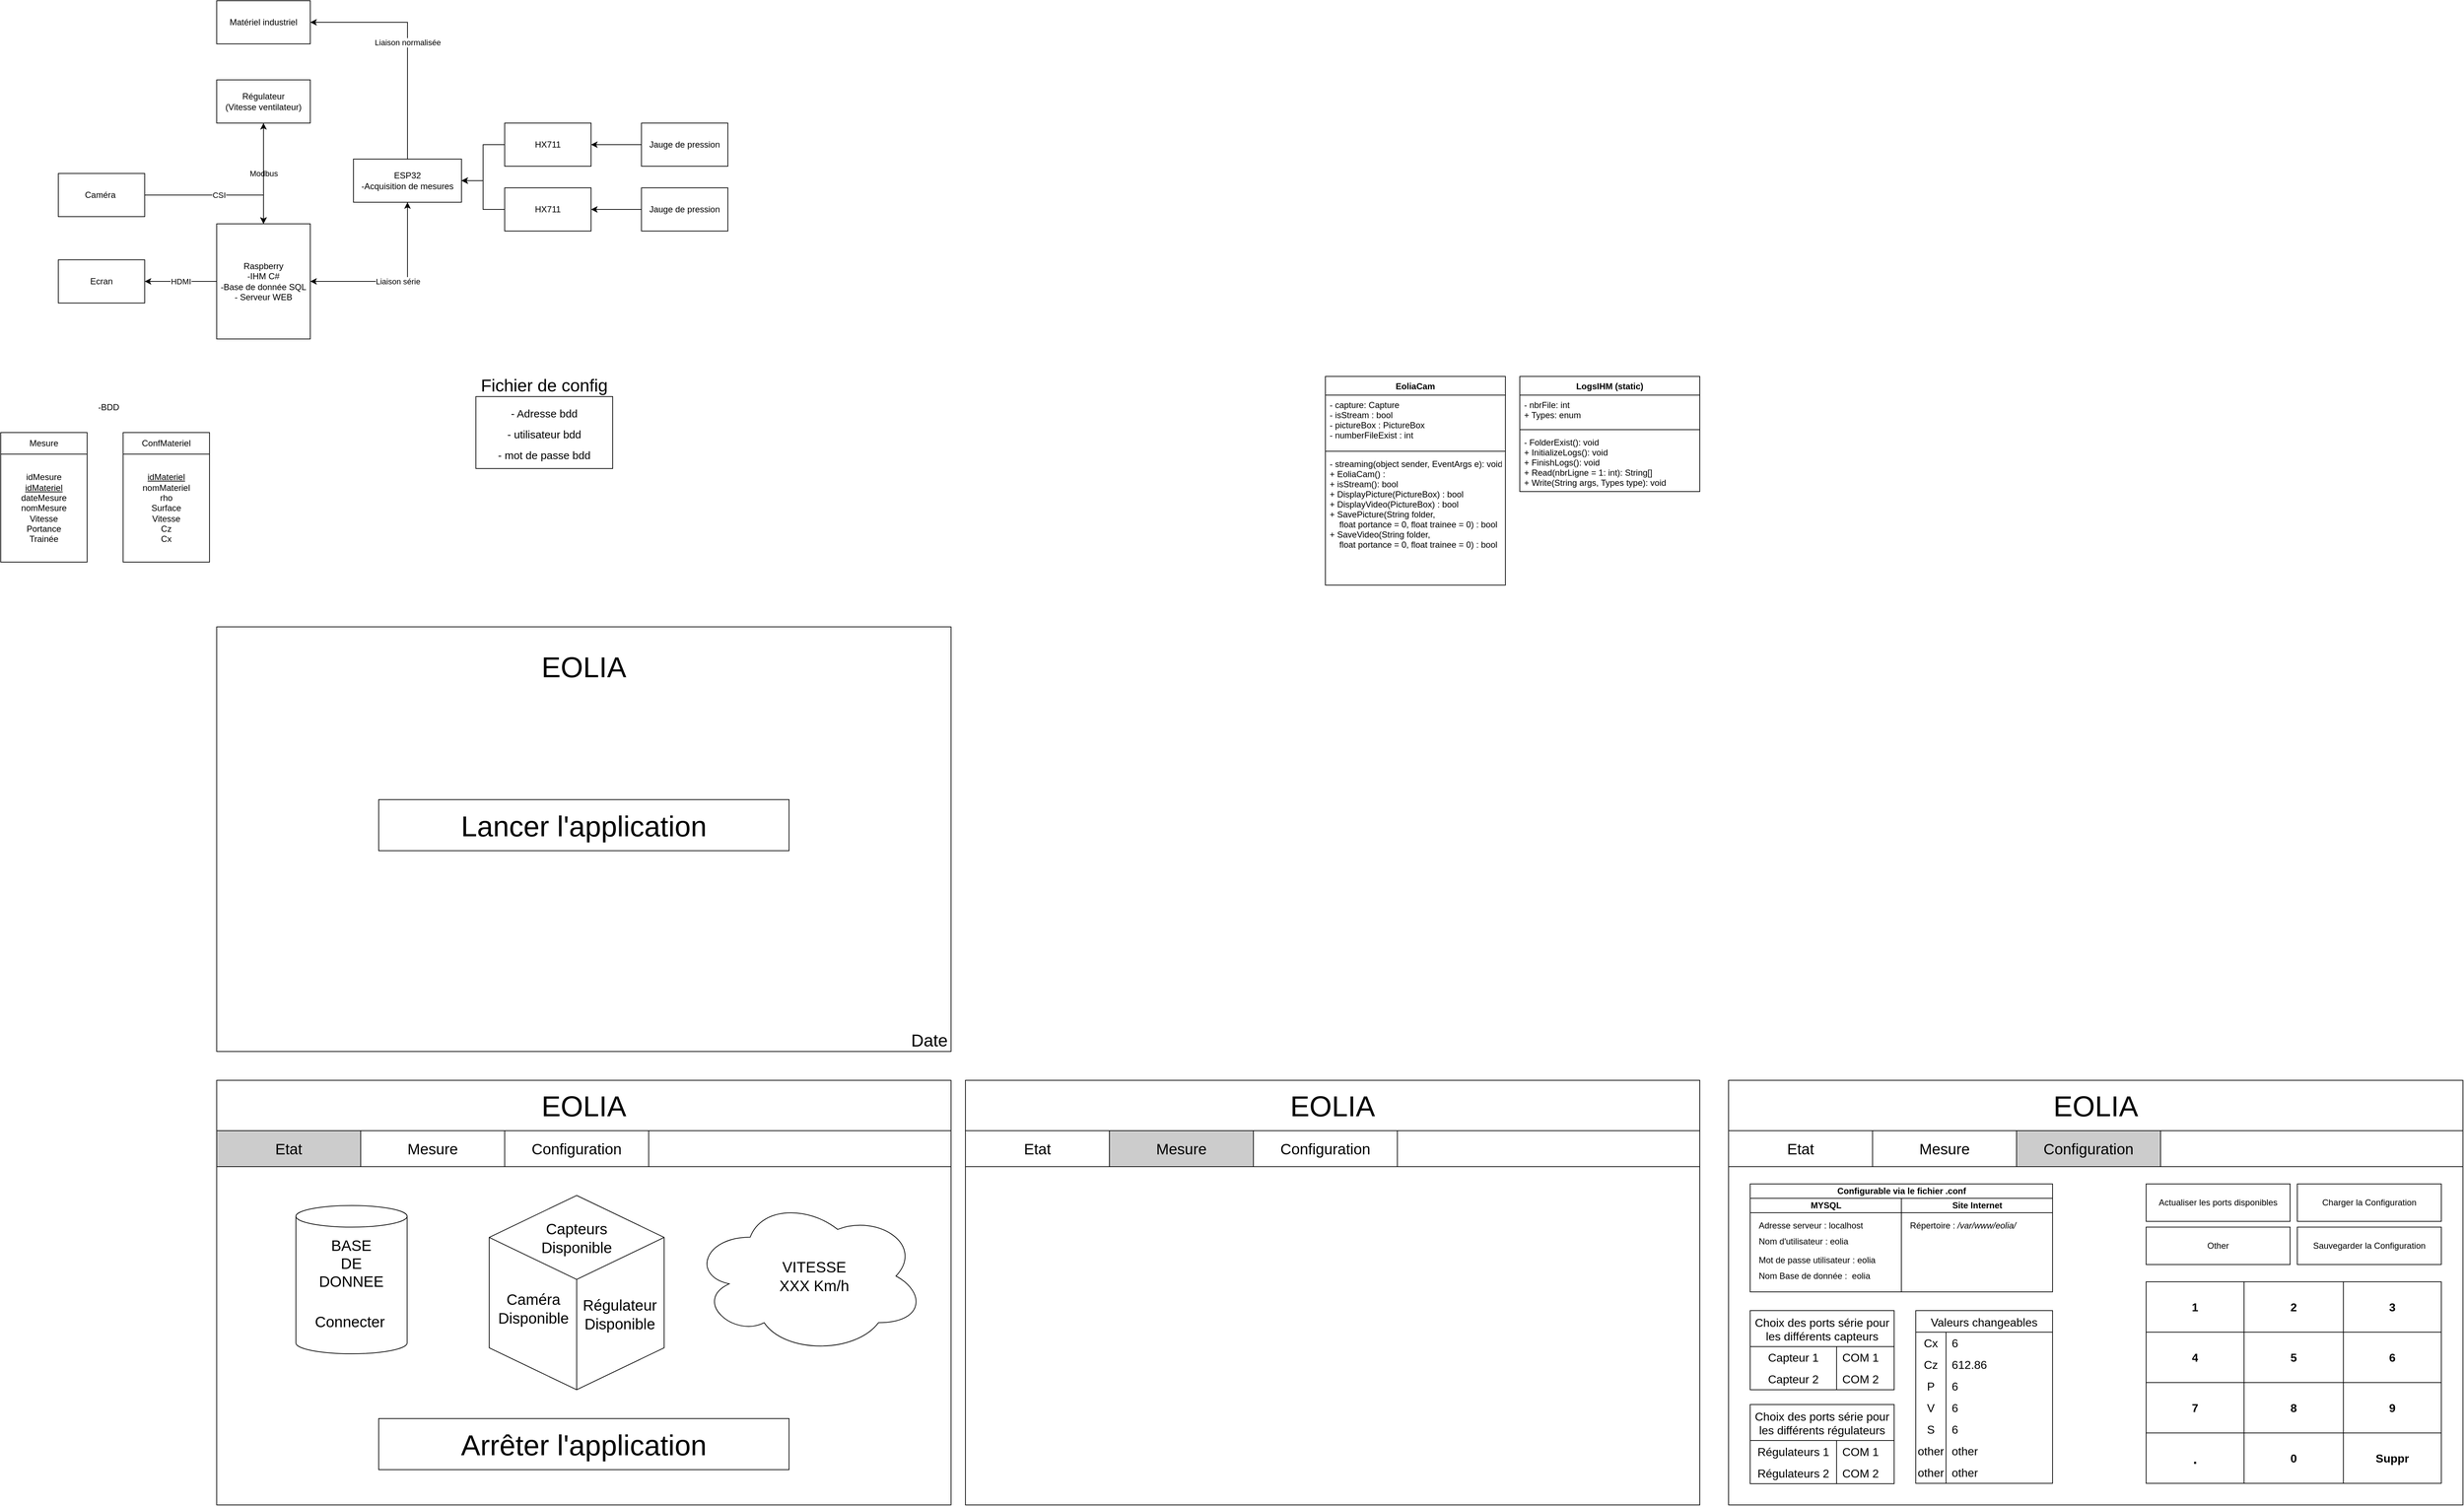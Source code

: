 <mxfile version="20.8.5" type="github">
  <diagram id="sAFR3K0FHI-QMzSaqLU8" name="Page-1">
    <mxGraphModel dx="683" dy="379" grid="1" gridSize="10" guides="1" tooltips="1" connect="1" arrows="1" fold="1" page="1" pageScale="1" pageWidth="827" pageHeight="1169" math="0" shadow="0">
      <root>
        <mxCell id="0" />
        <mxCell id="1" parent="0" />
        <mxCell id="JPDFNG_8sJOL_J7qTDZQ-5" value="Modbus" style="edgeStyle=orthogonalEdgeStyle;rounded=0;orthogonalLoop=1;jettySize=auto;html=1;exitX=0.5;exitY=1;exitDx=0;exitDy=0;entryX=0.5;entryY=0;entryDx=0;entryDy=0;" parent="1" source="JPDFNG_8sJOL_J7qTDZQ-1" target="JPDFNG_8sJOL_J7qTDZQ-2" edge="1">
          <mxGeometry relative="1" as="geometry" />
        </mxCell>
        <mxCell id="JPDFNG_8sJOL_J7qTDZQ-1" value="Régulateur&lt;br&gt;(Vitesse ventilateur)" style="rounded=0;whiteSpace=wrap;html=1;" parent="1" vertex="1">
          <mxGeometry x="320" y="190" width="130" height="60" as="geometry" />
        </mxCell>
        <mxCell id="JPDFNG_8sJOL_J7qTDZQ-9" value="HDMI" style="edgeStyle=orthogonalEdgeStyle;rounded=0;orthogonalLoop=1;jettySize=auto;html=1;exitX=0;exitY=0.5;exitDx=0;exitDy=0;entryX=1;entryY=0.5;entryDx=0;entryDy=0;" parent="1" source="JPDFNG_8sJOL_J7qTDZQ-2" target="JPDFNG_8sJOL_J7qTDZQ-7" edge="1">
          <mxGeometry relative="1" as="geometry" />
        </mxCell>
        <mxCell id="JPDFNG_8sJOL_J7qTDZQ-2" value="Raspberry&lt;br&gt;-IHM C#&lt;br&gt;-Base de donnée SQL&lt;br&gt;- Serveur WEB" style="rounded=0;whiteSpace=wrap;html=1;" parent="1" vertex="1">
          <mxGeometry x="320" y="390" width="130" height="160" as="geometry" />
        </mxCell>
        <mxCell id="JPDFNG_8sJOL_J7qTDZQ-4" value="CSI" style="edgeStyle=orthogonalEdgeStyle;rounded=0;orthogonalLoop=1;jettySize=auto;html=1;exitX=1;exitY=0.5;exitDx=0;exitDy=0;entryX=0.5;entryY=0;entryDx=0;entryDy=0;" parent="1" source="JPDFNG_8sJOL_J7qTDZQ-3" target="JPDFNG_8sJOL_J7qTDZQ-2" edge="1">
          <mxGeometry relative="1" as="geometry" />
        </mxCell>
        <mxCell id="JPDFNG_8sJOL_J7qTDZQ-3" value="Caméra&amp;nbsp;" style="rounded=0;whiteSpace=wrap;html=1;" parent="1" vertex="1">
          <mxGeometry x="100" y="320" width="120" height="60" as="geometry" />
        </mxCell>
        <mxCell id="JPDFNG_8sJOL_J7qTDZQ-6" value="Matériel industriel" style="rounded=0;whiteSpace=wrap;html=1;" parent="1" vertex="1">
          <mxGeometry x="320" y="80" width="130" height="60" as="geometry" />
        </mxCell>
        <mxCell id="JPDFNG_8sJOL_J7qTDZQ-7" value="Ecran" style="rounded=0;whiteSpace=wrap;html=1;" parent="1" vertex="1">
          <mxGeometry x="100" y="440" width="120" height="60" as="geometry" />
        </mxCell>
        <mxCell id="JPDFNG_8sJOL_J7qTDZQ-19" value="Liaison série&amp;nbsp;" style="edgeStyle=orthogonalEdgeStyle;rounded=0;orthogonalLoop=1;jettySize=auto;html=1;exitX=0.5;exitY=1;exitDx=0;exitDy=0;entryX=1;entryY=0.5;entryDx=0;entryDy=0;" parent="1" source="JPDFNG_8sJOL_J7qTDZQ-10" target="JPDFNG_8sJOL_J7qTDZQ-2" edge="1">
          <mxGeometry relative="1" as="geometry" />
        </mxCell>
        <mxCell id="JPDFNG_8sJOL_J7qTDZQ-20" value="Liaison normalisée" style="edgeStyle=orthogonalEdgeStyle;rounded=0;orthogonalLoop=1;jettySize=auto;html=1;exitX=0.5;exitY=0;exitDx=0;exitDy=0;entryX=1;entryY=0.5;entryDx=0;entryDy=0;" parent="1" source="JPDFNG_8sJOL_J7qTDZQ-10" target="JPDFNG_8sJOL_J7qTDZQ-6" edge="1">
          <mxGeometry relative="1" as="geometry" />
        </mxCell>
        <mxCell id="JPDFNG_8sJOL_J7qTDZQ-10" value="ESP32&lt;br&gt;-Acquisition de mesures" style="rounded=0;whiteSpace=wrap;html=1;" parent="1" vertex="1">
          <mxGeometry x="510" y="300" width="150" height="60" as="geometry" />
        </mxCell>
        <mxCell id="JPDFNG_8sJOL_J7qTDZQ-14" style="edgeStyle=orthogonalEdgeStyle;rounded=0;orthogonalLoop=1;jettySize=auto;html=1;exitX=0;exitY=0.5;exitDx=0;exitDy=0;entryX=1;entryY=0.5;entryDx=0;entryDy=0;" parent="1" source="JPDFNG_8sJOL_J7qTDZQ-11" target="JPDFNG_8sJOL_J7qTDZQ-10" edge="1">
          <mxGeometry relative="1" as="geometry" />
        </mxCell>
        <mxCell id="JPDFNG_8sJOL_J7qTDZQ-11" value="HX711" style="rounded=0;whiteSpace=wrap;html=1;" parent="1" vertex="1">
          <mxGeometry x="720" y="250" width="120" height="60" as="geometry" />
        </mxCell>
        <mxCell id="JPDFNG_8sJOL_J7qTDZQ-13" style="edgeStyle=orthogonalEdgeStyle;rounded=0;orthogonalLoop=1;jettySize=auto;html=1;exitX=0;exitY=0.5;exitDx=0;exitDy=0;entryX=1;entryY=0.5;entryDx=0;entryDy=0;" parent="1" source="JPDFNG_8sJOL_J7qTDZQ-12" target="JPDFNG_8sJOL_J7qTDZQ-10" edge="1">
          <mxGeometry relative="1" as="geometry" />
        </mxCell>
        <mxCell id="JPDFNG_8sJOL_J7qTDZQ-12" value="HX711" style="rounded=0;whiteSpace=wrap;html=1;" parent="1" vertex="1">
          <mxGeometry x="720" y="340" width="120" height="60" as="geometry" />
        </mxCell>
        <mxCell id="JPDFNG_8sJOL_J7qTDZQ-18" style="edgeStyle=orthogonalEdgeStyle;rounded=0;orthogonalLoop=1;jettySize=auto;html=1;exitX=0;exitY=0.5;exitDx=0;exitDy=0;entryX=1;entryY=0.5;entryDx=0;entryDy=0;" parent="1" source="JPDFNG_8sJOL_J7qTDZQ-15" target="JPDFNG_8sJOL_J7qTDZQ-11" edge="1">
          <mxGeometry relative="1" as="geometry" />
        </mxCell>
        <mxCell id="JPDFNG_8sJOL_J7qTDZQ-15" value="Jauge de pression" style="rounded=0;whiteSpace=wrap;html=1;" parent="1" vertex="1">
          <mxGeometry x="910" y="250" width="120" height="60" as="geometry" />
        </mxCell>
        <mxCell id="JPDFNG_8sJOL_J7qTDZQ-17" style="edgeStyle=orthogonalEdgeStyle;rounded=0;orthogonalLoop=1;jettySize=auto;html=1;exitX=0;exitY=0.5;exitDx=0;exitDy=0;entryX=1;entryY=0.5;entryDx=0;entryDy=0;" parent="1" source="JPDFNG_8sJOL_J7qTDZQ-16" target="JPDFNG_8sJOL_J7qTDZQ-12" edge="1">
          <mxGeometry relative="1" as="geometry" />
        </mxCell>
        <mxCell id="JPDFNG_8sJOL_J7qTDZQ-16" value="Jauge de pression" style="rounded=0;whiteSpace=wrap;html=1;" parent="1" vertex="1">
          <mxGeometry x="910" y="340" width="120" height="60" as="geometry" />
        </mxCell>
        <mxCell id="JPDFNG_8sJOL_J7qTDZQ-21" value="" style="endArrow=classic;startArrow=classic;html=1;rounded=0;entryX=0.5;entryY=1;entryDx=0;entryDy=0;exitX=0.5;exitY=0;exitDx=0;exitDy=0;" parent="1" source="JPDFNG_8sJOL_J7qTDZQ-2" target="JPDFNG_8sJOL_J7qTDZQ-1" edge="1">
          <mxGeometry width="50" height="50" relative="1" as="geometry">
            <mxPoint x="370" y="430" as="sourcePoint" />
            <mxPoint x="420" y="380" as="targetPoint" />
          </mxGeometry>
        </mxCell>
        <mxCell id="JPDFNG_8sJOL_J7qTDZQ-22" value="" style="endArrow=classic;html=1;rounded=0;entryX=0.5;entryY=1;entryDx=0;entryDy=0;" parent="1" target="JPDFNG_8sJOL_J7qTDZQ-10" edge="1">
          <mxGeometry width="50" height="50" relative="1" as="geometry">
            <mxPoint x="585" y="440" as="sourcePoint" />
            <mxPoint x="420" y="380" as="targetPoint" />
          </mxGeometry>
        </mxCell>
        <mxCell id="JPDFNG_8sJOL_J7qTDZQ-24" value="Mesure" style="rounded=0;whiteSpace=wrap;html=1;" parent="1" vertex="1">
          <mxGeometry x="20" y="680" width="120" height="30" as="geometry" />
        </mxCell>
        <mxCell id="JPDFNG_8sJOL_J7qTDZQ-25" value="-BDD" style="text;html=1;strokeColor=none;fillColor=none;align=center;verticalAlign=middle;whiteSpace=wrap;rounded=0;" parent="1" vertex="1">
          <mxGeometry x="140" y="630" width="60" height="30" as="geometry" />
        </mxCell>
        <mxCell id="JPDFNG_8sJOL_J7qTDZQ-26" value="idMesure&lt;br&gt;&lt;u&gt;idMateriel&lt;/u&gt;&lt;br&gt;dateMesure&lt;br&gt;nomMesure&lt;br&gt;Vitesse&lt;br&gt;Portance&lt;br&gt;Trainée" style="rounded=0;whiteSpace=wrap;html=1;" parent="1" vertex="1">
          <mxGeometry x="20" y="710" width="120" height="150" as="geometry" />
        </mxCell>
        <mxCell id="JPDFNG_8sJOL_J7qTDZQ-27" value="ConfMateriel" style="rounded=0;whiteSpace=wrap;html=1;" parent="1" vertex="1">
          <mxGeometry x="190" y="680" width="120" height="30" as="geometry" />
        </mxCell>
        <mxCell id="JPDFNG_8sJOL_J7qTDZQ-28" value="&lt;u&gt;idMateriel&lt;/u&gt;&lt;br&gt;nomMateriel&lt;br&gt;rho&lt;br&gt;Surface&lt;br&gt;Vitesse&lt;br&gt;Cz&lt;br&gt;Cx" style="rounded=0;whiteSpace=wrap;html=1;" parent="1" vertex="1">
          <mxGeometry x="190" y="710" width="120" height="150" as="geometry" />
        </mxCell>
        <mxCell id="JPDFNG_8sJOL_J7qTDZQ-29" value="" style="rounded=0;whiteSpace=wrap;html=1;" parent="1" vertex="1">
          <mxGeometry x="320" y="950" width="1020" height="590" as="geometry" />
        </mxCell>
        <mxCell id="JPDFNG_8sJOL_J7qTDZQ-32" value="&lt;font style=&quot;font-size: 40px;&quot;&gt;EOLIA&lt;/font&gt;" style="text;html=1;strokeColor=none;fillColor=none;align=center;verticalAlign=middle;whiteSpace=wrap;rounded=0;" parent="1" vertex="1">
          <mxGeometry x="770" y="990" width="120" height="30" as="geometry" />
        </mxCell>
        <mxCell id="JPDFNG_8sJOL_J7qTDZQ-33" value="Lancer l&#39;application" style="rounded=0;whiteSpace=wrap;html=1;fontSize=40;" parent="1" vertex="1">
          <mxGeometry x="545" y="1190" width="570" height="71" as="geometry" />
        </mxCell>
        <mxCell id="JPDFNG_8sJOL_J7qTDZQ-35" value="Date" style="text;html=1;strokeColor=none;fillColor=none;align=center;verticalAlign=middle;whiteSpace=wrap;rounded=0;fontSize=24;" parent="1" vertex="1">
          <mxGeometry x="1280" y="1510" width="60" height="30" as="geometry" />
        </mxCell>
        <mxCell id="JPDFNG_8sJOL_J7qTDZQ-37" value="&lt;font style=&quot;font-size: 15px;&quot;&gt;- Adresse bdd&lt;br&gt;- utilisateur bdd&lt;br&gt;- mot de passe bdd&lt;br&gt;&lt;/font&gt;" style="rounded=0;whiteSpace=wrap;html=1;fontSize=24;" parent="1" vertex="1">
          <mxGeometry x="680" y="630" width="190" height="100" as="geometry" />
        </mxCell>
        <mxCell id="JPDFNG_8sJOL_J7qTDZQ-38" value="Fichier de config" style="text;html=1;strokeColor=none;fillColor=none;align=center;verticalAlign=middle;whiteSpace=wrap;rounded=0;fontSize=24;" parent="1" vertex="1">
          <mxGeometry x="680" y="600" width="190" height="30" as="geometry" />
        </mxCell>
        <mxCell id="JPDFNG_8sJOL_J7qTDZQ-41" value="" style="rounded=0;whiteSpace=wrap;html=1;" parent="1" vertex="1">
          <mxGeometry x="320" y="1580" width="1020" height="590" as="geometry" />
        </mxCell>
        <mxCell id="JPDFNG_8sJOL_J7qTDZQ-42" value="&lt;font style=&quot;font-size: 40px;&quot;&gt;EOLIA&lt;/font&gt;" style="text;html=1;strokeColor=none;fillColor=none;align=center;verticalAlign=middle;whiteSpace=wrap;rounded=0;" parent="1" vertex="1">
          <mxGeometry x="770" y="1600" width="120" height="30" as="geometry" />
        </mxCell>
        <mxCell id="JPDFNG_8sJOL_J7qTDZQ-43" value="" style="rounded=0;whiteSpace=wrap;html=1;fontSize=15;" parent="1" vertex="1">
          <mxGeometry x="320" y="1670" width="1020" height="500" as="geometry" />
        </mxCell>
        <mxCell id="JPDFNG_8sJOL_J7qTDZQ-44" value="" style="rounded=0;whiteSpace=wrap;html=1;fontSize=15;" parent="1" vertex="1">
          <mxGeometry x="320" y="1650" width="1020" height="50" as="geometry" />
        </mxCell>
        <mxCell id="JPDFNG_8sJOL_J7qTDZQ-45" value="&lt;font style=&quot;font-size: 21px;&quot;&gt;Etat&lt;/font&gt;" style="rounded=0;whiteSpace=wrap;html=1;fontSize=15;fillColor=#CCCCCC;" parent="1" vertex="1">
          <mxGeometry x="320" y="1650" width="200" height="50" as="geometry" />
        </mxCell>
        <mxCell id="JPDFNG_8sJOL_J7qTDZQ-46" value="&lt;font style=&quot;font-size: 21px;&quot;&gt;Mesure&lt;/font&gt;" style="rounded=0;whiteSpace=wrap;html=1;fontSize=15;" parent="1" vertex="1">
          <mxGeometry x="520" y="1650" width="200" height="50" as="geometry" />
        </mxCell>
        <mxCell id="JPDFNG_8sJOL_J7qTDZQ-47" value="&lt;font style=&quot;font-size: 21px;&quot;&gt;Configuration&lt;/font&gt;" style="rounded=0;whiteSpace=wrap;html=1;fontSize=15;" parent="1" vertex="1">
          <mxGeometry x="720" y="1650" width="200" height="50" as="geometry" />
        </mxCell>
        <mxCell id="JPDFNG_8sJOL_J7qTDZQ-48" value="" style="rounded=0;whiteSpace=wrap;html=1;" parent="1" vertex="1">
          <mxGeometry x="1360" y="1580" width="1020" height="590" as="geometry" />
        </mxCell>
        <mxCell id="JPDFNG_8sJOL_J7qTDZQ-49" value="&lt;font style=&quot;font-size: 40px;&quot;&gt;EOLIA&lt;/font&gt;" style="text;html=1;strokeColor=none;fillColor=none;align=center;verticalAlign=middle;whiteSpace=wrap;rounded=0;" parent="1" vertex="1">
          <mxGeometry x="1810" y="1600" width="120" height="30" as="geometry" />
        </mxCell>
        <mxCell id="JPDFNG_8sJOL_J7qTDZQ-50" value="" style="rounded=0;whiteSpace=wrap;html=1;fontSize=15;" parent="1" vertex="1">
          <mxGeometry x="1360" y="1670" width="1020" height="500" as="geometry" />
        </mxCell>
        <mxCell id="JPDFNG_8sJOL_J7qTDZQ-51" value="" style="rounded=0;whiteSpace=wrap;html=1;fontSize=15;" parent="1" vertex="1">
          <mxGeometry x="1360" y="1650" width="1020" height="50" as="geometry" />
        </mxCell>
        <mxCell id="JPDFNG_8sJOL_J7qTDZQ-52" value="&lt;font style=&quot;font-size: 21px;&quot;&gt;Etat&lt;/font&gt;" style="rounded=0;whiteSpace=wrap;html=1;fontSize=15;fillColor=#FFFFFF;" parent="1" vertex="1">
          <mxGeometry x="1360" y="1650" width="200" height="50" as="geometry" />
        </mxCell>
        <mxCell id="JPDFNG_8sJOL_J7qTDZQ-53" value="&lt;font style=&quot;font-size: 21px;&quot;&gt;Mesure&lt;/font&gt;" style="rounded=0;whiteSpace=wrap;html=1;fontSize=15;fillColor=#CCCCCC;" parent="1" vertex="1">
          <mxGeometry x="1560" y="1650" width="200" height="50" as="geometry" />
        </mxCell>
        <mxCell id="JPDFNG_8sJOL_J7qTDZQ-54" value="&lt;font style=&quot;font-size: 21px;&quot;&gt;Configuration&lt;/font&gt;" style="rounded=0;whiteSpace=wrap;html=1;fontSize=15;" parent="1" vertex="1">
          <mxGeometry x="1760" y="1650" width="200" height="50" as="geometry" />
        </mxCell>
        <mxCell id="JPDFNG_8sJOL_J7qTDZQ-62" value="" style="rounded=0;whiteSpace=wrap;html=1;" parent="1" vertex="1">
          <mxGeometry x="2420" y="1580" width="1020" height="590" as="geometry" />
        </mxCell>
        <mxCell id="JPDFNG_8sJOL_J7qTDZQ-63" value="&lt;font style=&quot;font-size: 40px;&quot;&gt;EOLIA&lt;/font&gt;" style="text;html=1;strokeColor=none;fillColor=none;align=center;verticalAlign=middle;whiteSpace=wrap;rounded=0;" parent="1" vertex="1">
          <mxGeometry x="2870" y="1600" width="120" height="30" as="geometry" />
        </mxCell>
        <mxCell id="JPDFNG_8sJOL_J7qTDZQ-64" value="" style="rounded=0;whiteSpace=wrap;html=1;fontSize=15;" parent="1" vertex="1">
          <mxGeometry x="2420" y="1670" width="1020" height="500" as="geometry" />
        </mxCell>
        <mxCell id="JPDFNG_8sJOL_J7qTDZQ-65" value="" style="rounded=0;whiteSpace=wrap;html=1;fontSize=15;" parent="1" vertex="1">
          <mxGeometry x="2420" y="1650" width="1020" height="50" as="geometry" />
        </mxCell>
        <mxCell id="JPDFNG_8sJOL_J7qTDZQ-66" value="&lt;font style=&quot;font-size: 21px;&quot;&gt;Etat&lt;/font&gt;" style="rounded=0;whiteSpace=wrap;html=1;fontSize=15;fillColor=#FFFFFF;" parent="1" vertex="1">
          <mxGeometry x="2420" y="1650" width="200" height="50" as="geometry" />
        </mxCell>
        <mxCell id="JPDFNG_8sJOL_J7qTDZQ-67" value="&lt;font style=&quot;font-size: 21px;&quot;&gt;Mesure&lt;/font&gt;" style="rounded=0;whiteSpace=wrap;html=1;fontSize=15;" parent="1" vertex="1">
          <mxGeometry x="2620" y="1650" width="200" height="50" as="geometry" />
        </mxCell>
        <mxCell id="JPDFNG_8sJOL_J7qTDZQ-68" value="&lt;font style=&quot;font-size: 21px;&quot;&gt;Configuration&lt;/font&gt;" style="rounded=0;whiteSpace=wrap;html=1;fontSize=15;fillColor=#CCCCCC;" parent="1" vertex="1">
          <mxGeometry x="2820" y="1650" width="200" height="50" as="geometry" />
        </mxCell>
        <mxCell id="HuRnm2rSPpH4nqsMaASo-10" value="Arrêter l&#39;application" style="rounded=0;whiteSpace=wrap;html=1;fontSize=40;" parent="1" vertex="1">
          <mxGeometry x="545" y="2050" width="570" height="71" as="geometry" />
        </mxCell>
        <mxCell id="HuRnm2rSPpH4nqsMaASo-23" value="" style="ellipse;shape=cloud;whiteSpace=wrap;html=1;fontSize=21;" parent="1" vertex="1">
          <mxGeometry x="980" y="1744" width="324" height="216" as="geometry" />
        </mxCell>
        <mxCell id="HuRnm2rSPpH4nqsMaASo-24" value="VITESSE&lt;br&gt;XXX Km/h" style="text;html=1;strokeColor=none;fillColor=none;align=center;verticalAlign=middle;whiteSpace=wrap;rounded=0;fontSize=21;" parent="1" vertex="1">
          <mxGeometry x="1070" y="1822" width="160" height="60" as="geometry" />
        </mxCell>
        <mxCell id="HuRnm2rSPpH4nqsMaASo-26" value="" style="shape=cylinder3;whiteSpace=wrap;html=1;boundedLbl=1;backgroundOutline=1;size=15;fontSize=21;" parent="1" vertex="1">
          <mxGeometry x="430" y="1754" width="154.5" height="206" as="geometry" />
        </mxCell>
        <mxCell id="HuRnm2rSPpH4nqsMaASo-27" value="BASE&lt;br&gt;DE&lt;br&gt;DONNEE" style="text;html=1;strokeColor=none;fillColor=none;align=center;verticalAlign=middle;whiteSpace=wrap;rounded=0;fontSize=21;" parent="1" vertex="1">
          <mxGeometry x="467.25" y="1818" width="80" height="32" as="geometry" />
        </mxCell>
        <mxCell id="HuRnm2rSPpH4nqsMaASo-30" value="Connecter" style="text;html=1;strokeColor=none;fillColor=none;align=center;verticalAlign=middle;whiteSpace=wrap;rounded=0;fontSize=21;" parent="1" vertex="1">
          <mxGeometry x="450" y="1900" width="110" height="30" as="geometry" />
        </mxCell>
        <mxCell id="S_WBxvZwrHdkooQUaEvx-6" value="LogsIHM (static)&#xa;" style="swimlane;fontStyle=1;align=center;verticalAlign=top;childLayout=stackLayout;horizontal=1;startSize=26;horizontalStack=0;resizeParent=1;resizeParentMax=0;resizeLast=0;collapsible=1;marginBottom=0;" parent="1" vertex="1">
          <mxGeometry x="2130" y="602" width="250" height="160" as="geometry" />
        </mxCell>
        <mxCell id="S_WBxvZwrHdkooQUaEvx-7" value="- nbrFile: int&#xa;+ Types: enum" style="text;strokeColor=none;fillColor=none;align=left;verticalAlign=top;spacingLeft=4;spacingRight=4;overflow=hidden;rotatable=0;points=[[0,0.5],[1,0.5]];portConstraint=eastwest;" parent="S_WBxvZwrHdkooQUaEvx-6" vertex="1">
          <mxGeometry y="26" width="250" height="44" as="geometry" />
        </mxCell>
        <mxCell id="S_WBxvZwrHdkooQUaEvx-8" value="" style="line;strokeWidth=1;fillColor=none;align=left;verticalAlign=middle;spacingTop=-1;spacingLeft=3;spacingRight=3;rotatable=0;labelPosition=right;points=[];portConstraint=eastwest;strokeColor=inherit;" parent="S_WBxvZwrHdkooQUaEvx-6" vertex="1">
          <mxGeometry y="70" width="250" height="8" as="geometry" />
        </mxCell>
        <mxCell id="S_WBxvZwrHdkooQUaEvx-9" value="- FolderExist(): void&#xa;+ InitializeLogs(): void&#xa;+ FinishLogs(): void&#xa;+ Read(nbrLigne = 1: int): String[]&#xa;+ Write(String args, Types type): void" style="text;strokeColor=none;fillColor=none;align=left;verticalAlign=top;spacingLeft=4;spacingRight=4;overflow=hidden;rotatable=0;points=[[0,0.5],[1,0.5]];portConstraint=eastwest;" parent="S_WBxvZwrHdkooQUaEvx-6" vertex="1">
          <mxGeometry y="78" width="250" height="82" as="geometry" />
        </mxCell>
        <mxCell id="EXrrTwu7yXLMnrCZga6P-1" value="EoliaCam" style="swimlane;fontStyle=1;align=center;verticalAlign=top;childLayout=stackLayout;horizontal=1;startSize=26;horizontalStack=0;resizeParent=1;resizeParentMax=0;resizeLast=0;collapsible=1;marginBottom=0;" parent="1" vertex="1">
          <mxGeometry x="1860" y="602" width="250" height="290" as="geometry" />
        </mxCell>
        <mxCell id="EXrrTwu7yXLMnrCZga6P-2" value="- capture: Capture&#xa;- isStream : bool&#xa;- pictureBox : PictureBox&#xa;- numberFileExist : int" style="text;strokeColor=none;fillColor=none;align=left;verticalAlign=top;spacingLeft=4;spacingRight=4;overflow=hidden;rotatable=0;points=[[0,0.5],[1,0.5]];portConstraint=eastwest;" parent="EXrrTwu7yXLMnrCZga6P-1" vertex="1">
          <mxGeometry y="26" width="250" height="74" as="geometry" />
        </mxCell>
        <mxCell id="EXrrTwu7yXLMnrCZga6P-3" value="" style="line;strokeWidth=1;fillColor=none;align=left;verticalAlign=middle;spacingTop=-1;spacingLeft=3;spacingRight=3;rotatable=0;labelPosition=right;points=[];portConstraint=eastwest;strokeColor=inherit;" parent="EXrrTwu7yXLMnrCZga6P-1" vertex="1">
          <mxGeometry y="100" width="250" height="8" as="geometry" />
        </mxCell>
        <mxCell id="EXrrTwu7yXLMnrCZga6P-4" value="- streaming(object sender, EventArgs e): void&#xa;+ EoliaCam() : &#xa;+ isStream(): bool&#xa;+ DisplayPicture(PictureBox) : bool&#xa;+ DisplayVideo(PictureBox) : bool&#xa;+ SavePicture(String folder, &#xa;    float portance = 0, float trainee = 0) : bool&#xa;+ SaveVideo(String folder,&#xa;    float portance = 0, float trainee = 0) : bool&#xa;" style="text;strokeColor=none;fillColor=none;align=left;verticalAlign=top;spacingLeft=4;spacingRight=4;overflow=hidden;rotatable=0;points=[[0,0.5],[1,0.5]];portConstraint=eastwest;" parent="EXrrTwu7yXLMnrCZga6P-1" vertex="1">
          <mxGeometry y="108" width="250" height="182" as="geometry" />
        </mxCell>
        <mxCell id="8KWskMflxnfoTJ6MjDlv-12" value="Configurable via le fichier .conf" style="swimlane;childLayout=stackLayout;resizeParent=1;resizeParentMax=0;startSize=20;html=1;rounded=0;shadow=0;glass=0;strokeColor=default;fillColor=none;" parent="1" vertex="1">
          <mxGeometry x="2450" y="1724" width="420" height="150" as="geometry" />
        </mxCell>
        <mxCell id="8KWskMflxnfoTJ6MjDlv-13" value="MYSQL" style="swimlane;startSize=20;html=1;rounded=0;shadow=0;glass=0;strokeColor=default;fillColor=none;" parent="8KWskMflxnfoTJ6MjDlv-12" vertex="1">
          <mxGeometry y="20" width="210" height="130" as="geometry" />
        </mxCell>
        <mxCell id="8KWskMflxnfoTJ6MjDlv-16" value="Adresse serveur : localhost" style="text;html=1;strokeColor=none;fillColor=none;align=left;verticalAlign=middle;whiteSpace=wrap;rounded=0;shadow=0;glass=0;" parent="8KWskMflxnfoTJ6MjDlv-13" vertex="1">
          <mxGeometry x="10" y="26" width="170" height="24" as="geometry" />
        </mxCell>
        <mxCell id="8KWskMflxnfoTJ6MjDlv-19" value="Mot de passe utilisateur : eolia" style="text;html=1;strokeColor=none;fillColor=none;align=left;verticalAlign=middle;whiteSpace=wrap;rounded=0;shadow=0;glass=0;" parent="8KWskMflxnfoTJ6MjDlv-13" vertex="1">
          <mxGeometry x="10" y="76" width="170" height="20" as="geometry" />
        </mxCell>
        <mxCell id="8KWskMflxnfoTJ6MjDlv-14" value="Site Internet" style="swimlane;startSize=20;html=1;rounded=0;shadow=0;glass=0;strokeColor=default;fillColor=none;" parent="8KWskMflxnfoTJ6MjDlv-12" vertex="1">
          <mxGeometry x="210" y="20" width="210" height="130" as="geometry" />
        </mxCell>
        <mxCell id="8KWskMflxnfoTJ6MjDlv-20" value="Répertoire : &lt;i&gt;/var/www/eolia/&amp;nbsp;&lt;/i&gt;" style="text;html=1;strokeColor=none;fillColor=none;align=left;verticalAlign=middle;whiteSpace=wrap;rounded=0;shadow=0;glass=0;" parent="8KWskMflxnfoTJ6MjDlv-14" vertex="1">
          <mxGeometry x="10" y="26" width="170" height="24" as="geometry" />
        </mxCell>
        <mxCell id="8KWskMflxnfoTJ6MjDlv-18" value="Nom d&#39;utilisateur : eolia" style="text;html=1;strokeColor=none;fillColor=none;align=left;verticalAlign=middle;whiteSpace=wrap;rounded=0;shadow=0;glass=0;" parent="1" vertex="1">
          <mxGeometry x="2460" y="1794" width="170" height="20" as="geometry" />
        </mxCell>
        <mxCell id="8KWskMflxnfoTJ6MjDlv-23" value="Choix des ports série pour &#xa;les différents capteurs" style="shape=table;startSize=50;container=1;collapsible=0;childLayout=tableLayout;fixedRows=1;rowLines=0;fontStyle=0;strokeColor=default;fontSize=16;rounded=0;shadow=0;glass=0;fillColor=none;" parent="1" vertex="1">
          <mxGeometry x="2450" y="1900" width="200" height="110" as="geometry" />
        </mxCell>
        <mxCell id="8KWskMflxnfoTJ6MjDlv-24" value="" style="shape=tableRow;horizontal=0;startSize=0;swimlaneHead=0;swimlaneBody=0;top=0;left=0;bottom=0;right=0;collapsible=0;dropTarget=0;fillColor=none;points=[[0,0.5],[1,0.5]];portConstraint=eastwest;strokeColor=inherit;fontSize=16;rounded=0;shadow=0;glass=0;" parent="8KWskMflxnfoTJ6MjDlv-23" vertex="1">
          <mxGeometry y="50" width="200" height="30" as="geometry" />
        </mxCell>
        <mxCell id="8KWskMflxnfoTJ6MjDlv-25" value="Capteur 1" style="shape=partialRectangle;html=1;whiteSpace=wrap;connectable=0;fillColor=none;top=0;left=0;bottom=0;right=0;overflow=hidden;pointerEvents=1;strokeColor=inherit;fontSize=16;rounded=0;shadow=0;glass=0;" parent="8KWskMflxnfoTJ6MjDlv-24" vertex="1">
          <mxGeometry width="120" height="30" as="geometry">
            <mxRectangle width="120" height="30" as="alternateBounds" />
          </mxGeometry>
        </mxCell>
        <mxCell id="8KWskMflxnfoTJ6MjDlv-26" value="COM 1" style="shape=partialRectangle;html=1;whiteSpace=wrap;connectable=0;fillColor=none;top=0;left=0;bottom=0;right=0;align=left;spacingLeft=6;overflow=hidden;strokeColor=inherit;fontSize=16;rounded=0;shadow=0;glass=0;perimeterSpacing=1;" parent="8KWskMflxnfoTJ6MjDlv-24" vertex="1">
          <mxGeometry x="120" width="80" height="30" as="geometry">
            <mxRectangle width="80" height="30" as="alternateBounds" />
          </mxGeometry>
        </mxCell>
        <mxCell id="8KWskMflxnfoTJ6MjDlv-27" value="" style="shape=tableRow;horizontal=0;startSize=0;swimlaneHead=0;swimlaneBody=0;top=0;left=0;bottom=0;right=0;collapsible=0;dropTarget=0;fillColor=none;points=[[0,0.5],[1,0.5]];portConstraint=eastwest;strokeColor=inherit;fontSize=16;rounded=0;shadow=0;glass=0;" parent="8KWskMflxnfoTJ6MjDlv-23" vertex="1">
          <mxGeometry y="80" width="200" height="30" as="geometry" />
        </mxCell>
        <mxCell id="8KWskMflxnfoTJ6MjDlv-28" value="Capteur 2" style="shape=partialRectangle;html=1;whiteSpace=wrap;connectable=0;fillColor=none;top=0;left=0;bottom=0;right=0;overflow=hidden;strokeColor=inherit;fontSize=16;rounded=0;shadow=0;glass=0;" parent="8KWskMflxnfoTJ6MjDlv-27" vertex="1">
          <mxGeometry width="120" height="30" as="geometry">
            <mxRectangle width="120" height="30" as="alternateBounds" />
          </mxGeometry>
        </mxCell>
        <mxCell id="8KWskMflxnfoTJ6MjDlv-29" value="COM 2" style="shape=partialRectangle;html=1;whiteSpace=wrap;connectable=0;fillColor=none;top=0;left=0;bottom=0;right=0;align=left;spacingLeft=6;overflow=hidden;strokeColor=inherit;fontSize=16;rounded=0;shadow=0;glass=0;" parent="8KWskMflxnfoTJ6MjDlv-27" vertex="1">
          <mxGeometry x="120" width="80" height="30" as="geometry">
            <mxRectangle width="80" height="30" as="alternateBounds" />
          </mxGeometry>
        </mxCell>
        <mxCell id="8KWskMflxnfoTJ6MjDlv-33" value="Choix des ports série pour &#xa;les différents régulateurs" style="shape=table;startSize=50;container=1;collapsible=0;childLayout=tableLayout;fixedRows=1;rowLines=0;fontStyle=0;strokeColor=default;fontSize=16;rounded=0;shadow=0;glass=0;fillColor=none;" parent="1" vertex="1">
          <mxGeometry x="2450" y="2030.5" width="200" height="110" as="geometry" />
        </mxCell>
        <mxCell id="8KWskMflxnfoTJ6MjDlv-34" value="" style="shape=tableRow;horizontal=0;startSize=0;swimlaneHead=0;swimlaneBody=0;top=0;left=0;bottom=0;right=0;collapsible=0;dropTarget=0;fillColor=none;points=[[0,0.5],[1,0.5]];portConstraint=eastwest;strokeColor=inherit;fontSize=16;rounded=0;shadow=0;glass=0;" parent="8KWskMflxnfoTJ6MjDlv-33" vertex="1">
          <mxGeometry y="50" width="200" height="30" as="geometry" />
        </mxCell>
        <mxCell id="8KWskMflxnfoTJ6MjDlv-35" value="Régulateurs 1" style="shape=partialRectangle;html=1;whiteSpace=wrap;connectable=0;fillColor=none;top=0;left=0;bottom=0;right=0;overflow=hidden;pointerEvents=1;strokeColor=inherit;fontSize=16;rounded=0;shadow=0;glass=0;" parent="8KWskMflxnfoTJ6MjDlv-34" vertex="1">
          <mxGeometry width="120" height="30" as="geometry">
            <mxRectangle width="120" height="30" as="alternateBounds" />
          </mxGeometry>
        </mxCell>
        <mxCell id="8KWskMflxnfoTJ6MjDlv-36" value="COM 1" style="shape=partialRectangle;html=1;whiteSpace=wrap;connectable=0;fillColor=none;top=0;left=0;bottom=0;right=0;align=left;spacingLeft=6;overflow=hidden;strokeColor=inherit;fontSize=16;rounded=0;shadow=0;glass=0;" parent="8KWskMflxnfoTJ6MjDlv-34" vertex="1">
          <mxGeometry x="120" width="80" height="30" as="geometry">
            <mxRectangle width="80" height="30" as="alternateBounds" />
          </mxGeometry>
        </mxCell>
        <mxCell id="8KWskMflxnfoTJ6MjDlv-37" value="" style="shape=tableRow;horizontal=0;startSize=0;swimlaneHead=0;swimlaneBody=0;top=0;left=0;bottom=0;right=0;collapsible=0;dropTarget=0;fillColor=none;points=[[0,0.5],[1,0.5]];portConstraint=eastwest;strokeColor=inherit;fontSize=16;rounded=0;shadow=0;glass=0;" parent="8KWskMflxnfoTJ6MjDlv-33" vertex="1">
          <mxGeometry y="80" width="200" height="30" as="geometry" />
        </mxCell>
        <mxCell id="8KWskMflxnfoTJ6MjDlv-38" value="Régulateurs 2" style="shape=partialRectangle;html=1;whiteSpace=wrap;connectable=0;fillColor=none;top=0;left=0;bottom=0;right=0;overflow=hidden;strokeColor=inherit;fontSize=16;rounded=0;shadow=0;glass=0;" parent="8KWskMflxnfoTJ6MjDlv-37" vertex="1">
          <mxGeometry width="120" height="30" as="geometry">
            <mxRectangle width="120" height="30" as="alternateBounds" />
          </mxGeometry>
        </mxCell>
        <mxCell id="8KWskMflxnfoTJ6MjDlv-39" value="COM 2" style="shape=partialRectangle;html=1;whiteSpace=wrap;connectable=0;fillColor=none;top=0;left=0;bottom=0;right=0;align=left;spacingLeft=6;overflow=hidden;strokeColor=inherit;fontSize=16;rounded=0;shadow=0;glass=0;" parent="8KWskMflxnfoTJ6MjDlv-37" vertex="1">
          <mxGeometry x="120" width="80" height="30" as="geometry">
            <mxRectangle width="80" height="30" as="alternateBounds" />
          </mxGeometry>
        </mxCell>
        <mxCell id="8KWskMflxnfoTJ6MjDlv-44" value="Sauvegarder la Configuration" style="html=1;whiteSpace=wrap;container=1;recursiveResize=0;collapsible=0;rounded=0;shadow=0;glass=0;strokeColor=default;fillColor=none;" parent="1" vertex="1">
          <mxGeometry x="3210" y="1784" width="200" height="52" as="geometry" />
        </mxCell>
        <mxCell id="8KWskMflxnfoTJ6MjDlv-49" value="" style="shape=table;startSize=0;container=1;collapsible=0;childLayout=tableLayout;fontSize=16;rounded=0;shadow=0;glass=0;strokeColor=default;fillColor=none;" parent="1" vertex="1">
          <mxGeometry x="3000" y="1860" width="410" height="280" as="geometry" />
        </mxCell>
        <mxCell id="8KWskMflxnfoTJ6MjDlv-50" value="" style="shape=tableRow;horizontal=0;startSize=0;swimlaneHead=0;swimlaneBody=0;strokeColor=inherit;top=0;left=0;bottom=0;right=0;collapsible=0;dropTarget=0;fillColor=none;points=[[0,0.5],[1,0.5]];portConstraint=eastwest;fontSize=16;rounded=0;shadow=0;glass=0;" parent="8KWskMflxnfoTJ6MjDlv-49" vertex="1">
          <mxGeometry width="410" height="70" as="geometry" />
        </mxCell>
        <mxCell id="8KWskMflxnfoTJ6MjDlv-51" value="&lt;b&gt;1&lt;/b&gt;" style="shape=partialRectangle;html=1;whiteSpace=wrap;connectable=0;strokeColor=inherit;overflow=hidden;fillColor=none;top=0;left=0;bottom=0;right=0;pointerEvents=1;fontSize=16;rounded=0;shadow=0;glass=0;" parent="8KWskMflxnfoTJ6MjDlv-50" vertex="1">
          <mxGeometry width="136" height="70" as="geometry">
            <mxRectangle width="136" height="70" as="alternateBounds" />
          </mxGeometry>
        </mxCell>
        <mxCell id="8KWskMflxnfoTJ6MjDlv-52" value="&lt;b&gt;2&lt;/b&gt;" style="shape=partialRectangle;html=1;whiteSpace=wrap;connectable=0;strokeColor=inherit;overflow=hidden;fillColor=none;top=0;left=0;bottom=0;right=0;pointerEvents=1;fontSize=16;rounded=0;shadow=0;glass=0;" parent="8KWskMflxnfoTJ6MjDlv-50" vertex="1">
          <mxGeometry x="136" width="138" height="70" as="geometry">
            <mxRectangle width="138" height="70" as="alternateBounds" />
          </mxGeometry>
        </mxCell>
        <mxCell id="8KWskMflxnfoTJ6MjDlv-53" value="&lt;b&gt;3&lt;/b&gt;" style="shape=partialRectangle;html=1;whiteSpace=wrap;connectable=0;strokeColor=inherit;overflow=hidden;fillColor=none;top=0;left=0;bottom=0;right=0;pointerEvents=1;fontSize=16;rounded=0;shadow=0;glass=0;" parent="8KWskMflxnfoTJ6MjDlv-50" vertex="1">
          <mxGeometry x="274" width="136" height="70" as="geometry">
            <mxRectangle width="136" height="70" as="alternateBounds" />
          </mxGeometry>
        </mxCell>
        <mxCell id="8KWskMflxnfoTJ6MjDlv-54" value="" style="shape=tableRow;horizontal=0;startSize=0;swimlaneHead=0;swimlaneBody=0;strokeColor=inherit;top=0;left=0;bottom=0;right=0;collapsible=0;dropTarget=0;fillColor=none;points=[[0,0.5],[1,0.5]];portConstraint=eastwest;fontSize=16;rounded=0;shadow=0;glass=0;" parent="8KWskMflxnfoTJ6MjDlv-49" vertex="1">
          <mxGeometry y="70" width="410" height="70" as="geometry" />
        </mxCell>
        <mxCell id="8KWskMflxnfoTJ6MjDlv-55" value="&lt;b&gt;4&lt;/b&gt;" style="shape=partialRectangle;html=1;whiteSpace=wrap;connectable=0;strokeColor=inherit;overflow=hidden;fillColor=none;top=0;left=0;bottom=0;right=0;pointerEvents=1;fontSize=16;rounded=0;shadow=0;glass=0;" parent="8KWskMflxnfoTJ6MjDlv-54" vertex="1">
          <mxGeometry width="136" height="70" as="geometry">
            <mxRectangle width="136" height="70" as="alternateBounds" />
          </mxGeometry>
        </mxCell>
        <mxCell id="8KWskMflxnfoTJ6MjDlv-56" value="&lt;b&gt;5&lt;/b&gt;" style="shape=partialRectangle;html=1;whiteSpace=wrap;connectable=0;strokeColor=inherit;overflow=hidden;fillColor=none;top=0;left=0;bottom=0;right=0;pointerEvents=1;fontSize=16;rounded=0;shadow=0;glass=0;" parent="8KWskMflxnfoTJ6MjDlv-54" vertex="1">
          <mxGeometry x="136" width="138" height="70" as="geometry">
            <mxRectangle width="138" height="70" as="alternateBounds" />
          </mxGeometry>
        </mxCell>
        <mxCell id="8KWskMflxnfoTJ6MjDlv-57" value="&lt;b&gt;6&lt;/b&gt;" style="shape=partialRectangle;html=1;whiteSpace=wrap;connectable=0;strokeColor=inherit;overflow=hidden;fillColor=none;top=0;left=0;bottom=0;right=0;pointerEvents=1;fontSize=16;rounded=0;shadow=0;glass=0;" parent="8KWskMflxnfoTJ6MjDlv-54" vertex="1">
          <mxGeometry x="274" width="136" height="70" as="geometry">
            <mxRectangle width="136" height="70" as="alternateBounds" />
          </mxGeometry>
        </mxCell>
        <mxCell id="8KWskMflxnfoTJ6MjDlv-58" value="" style="shape=tableRow;horizontal=0;startSize=0;swimlaneHead=0;swimlaneBody=0;strokeColor=inherit;top=0;left=0;bottom=0;right=0;collapsible=0;dropTarget=0;fillColor=none;points=[[0,0.5],[1,0.5]];portConstraint=eastwest;fontSize=16;rounded=0;shadow=0;glass=0;" parent="8KWskMflxnfoTJ6MjDlv-49" vertex="1">
          <mxGeometry y="140" width="410" height="70" as="geometry" />
        </mxCell>
        <mxCell id="8KWskMflxnfoTJ6MjDlv-59" value="&lt;b&gt;7&lt;/b&gt;" style="shape=partialRectangle;html=1;whiteSpace=wrap;connectable=0;strokeColor=inherit;overflow=hidden;fillColor=none;top=0;left=0;bottom=0;right=0;pointerEvents=1;fontSize=16;rounded=0;shadow=0;glass=0;" parent="8KWskMflxnfoTJ6MjDlv-58" vertex="1">
          <mxGeometry width="136" height="70" as="geometry">
            <mxRectangle width="136" height="70" as="alternateBounds" />
          </mxGeometry>
        </mxCell>
        <mxCell id="8KWskMflxnfoTJ6MjDlv-60" value="&lt;b&gt;8&lt;/b&gt;" style="shape=partialRectangle;html=1;whiteSpace=wrap;connectable=0;strokeColor=inherit;overflow=hidden;fillColor=none;top=0;left=0;bottom=0;right=0;pointerEvents=1;fontSize=16;rounded=0;shadow=0;glass=0;" parent="8KWskMflxnfoTJ6MjDlv-58" vertex="1">
          <mxGeometry x="136" width="138" height="70" as="geometry">
            <mxRectangle width="138" height="70" as="alternateBounds" />
          </mxGeometry>
        </mxCell>
        <mxCell id="8KWskMflxnfoTJ6MjDlv-61" value="&lt;b&gt;9&lt;/b&gt;" style="shape=partialRectangle;html=1;whiteSpace=wrap;connectable=0;strokeColor=inherit;overflow=hidden;fillColor=none;top=0;left=0;bottom=0;right=0;pointerEvents=1;fontSize=16;rounded=0;shadow=0;glass=0;" parent="8KWskMflxnfoTJ6MjDlv-58" vertex="1">
          <mxGeometry x="274" width="136" height="70" as="geometry">
            <mxRectangle width="136" height="70" as="alternateBounds" />
          </mxGeometry>
        </mxCell>
        <mxCell id="8KWskMflxnfoTJ6MjDlv-65" value="" style="shape=tableRow;horizontal=0;startSize=0;swimlaneHead=0;swimlaneBody=0;strokeColor=inherit;top=0;left=0;bottom=0;right=0;collapsible=0;dropTarget=0;fillColor=none;points=[[0,0.5],[1,0.5]];portConstraint=eastwest;fontSize=16;rounded=0;shadow=0;glass=0;" parent="8KWskMflxnfoTJ6MjDlv-49" vertex="1">
          <mxGeometry y="210" width="410" height="70" as="geometry" />
        </mxCell>
        <mxCell id="8KWskMflxnfoTJ6MjDlv-66" value="&lt;font size=&quot;1&quot; style=&quot;&quot;&gt;&lt;b style=&quot;font-size: 20px;&quot;&gt;.&lt;/b&gt;&lt;/font&gt;" style="shape=partialRectangle;html=1;whiteSpace=wrap;connectable=0;strokeColor=inherit;overflow=hidden;fillColor=none;top=0;left=0;bottom=0;right=0;pointerEvents=1;fontSize=16;rounded=0;shadow=0;glass=0;" parent="8KWskMflxnfoTJ6MjDlv-65" vertex="1">
          <mxGeometry width="136" height="70" as="geometry">
            <mxRectangle width="136" height="70" as="alternateBounds" />
          </mxGeometry>
        </mxCell>
        <mxCell id="8KWskMflxnfoTJ6MjDlv-67" value="&lt;b&gt;0&lt;/b&gt;" style="shape=partialRectangle;html=1;whiteSpace=wrap;connectable=0;strokeColor=inherit;overflow=hidden;fillColor=none;top=0;left=0;bottom=0;right=0;pointerEvents=1;fontSize=16;rounded=0;shadow=0;glass=0;" parent="8KWskMflxnfoTJ6MjDlv-65" vertex="1">
          <mxGeometry x="136" width="138" height="70" as="geometry">
            <mxRectangle width="138" height="70" as="alternateBounds" />
          </mxGeometry>
        </mxCell>
        <mxCell id="8KWskMflxnfoTJ6MjDlv-68" value="&lt;b&gt;Suppr&lt;/b&gt;" style="shape=partialRectangle;html=1;whiteSpace=wrap;connectable=0;strokeColor=inherit;overflow=hidden;fillColor=none;top=0;left=0;bottom=0;right=0;pointerEvents=1;fontSize=16;rounded=0;shadow=0;glass=0;" parent="8KWskMflxnfoTJ6MjDlv-65" vertex="1">
          <mxGeometry x="274" width="136" height="70" as="geometry">
            <mxRectangle width="136" height="70" as="alternateBounds" />
          </mxGeometry>
        </mxCell>
        <mxCell id="8KWskMflxnfoTJ6MjDlv-70" value="Valeurs changeables" style="shape=table;startSize=30;container=1;collapsible=0;childLayout=tableLayout;fixedRows=1;rowLines=0;fontStyle=0;strokeColor=default;fontSize=16;rounded=0;shadow=0;glass=0;fillColor=none;" parent="1" vertex="1">
          <mxGeometry x="2680" y="1900" width="190" height="240" as="geometry" />
        </mxCell>
        <mxCell id="8KWskMflxnfoTJ6MjDlv-71" value="" style="shape=tableRow;horizontal=0;startSize=0;swimlaneHead=0;swimlaneBody=0;top=0;left=0;bottom=0;right=0;collapsible=0;dropTarget=0;fillColor=none;points=[[0,0.5],[1,0.5]];portConstraint=eastwest;strokeColor=inherit;fontSize=16;rounded=0;shadow=0;glass=0;" parent="8KWskMflxnfoTJ6MjDlv-70" vertex="1">
          <mxGeometry y="30" width="190" height="30" as="geometry" />
        </mxCell>
        <mxCell id="8KWskMflxnfoTJ6MjDlv-72" value="Cx" style="shape=partialRectangle;html=1;whiteSpace=wrap;connectable=0;fillColor=none;top=0;left=0;bottom=0;right=0;overflow=hidden;pointerEvents=1;strokeColor=inherit;fontSize=16;rounded=0;shadow=0;glass=0;" parent="8KWskMflxnfoTJ6MjDlv-71" vertex="1">
          <mxGeometry width="42" height="30" as="geometry">
            <mxRectangle width="42" height="30" as="alternateBounds" />
          </mxGeometry>
        </mxCell>
        <mxCell id="8KWskMflxnfoTJ6MjDlv-73" value="6" style="shape=partialRectangle;html=1;whiteSpace=wrap;connectable=0;fillColor=none;top=0;left=0;bottom=0;right=0;align=left;spacingLeft=6;overflow=hidden;strokeColor=inherit;fontSize=16;rounded=0;shadow=0;glass=0;" parent="8KWskMflxnfoTJ6MjDlv-71" vertex="1">
          <mxGeometry x="42" width="148" height="30" as="geometry">
            <mxRectangle width="148" height="30" as="alternateBounds" />
          </mxGeometry>
        </mxCell>
        <mxCell id="8KWskMflxnfoTJ6MjDlv-74" value="" style="shape=tableRow;horizontal=0;startSize=0;swimlaneHead=0;swimlaneBody=0;top=0;left=0;bottom=0;right=0;collapsible=0;dropTarget=0;fillColor=none;points=[[0,0.5],[1,0.5]];portConstraint=eastwest;strokeColor=inherit;fontSize=16;rounded=0;shadow=0;glass=0;" parent="8KWskMflxnfoTJ6MjDlv-70" vertex="1">
          <mxGeometry y="60" width="190" height="30" as="geometry" />
        </mxCell>
        <mxCell id="8KWskMflxnfoTJ6MjDlv-75" value="Cz" style="shape=partialRectangle;html=1;whiteSpace=wrap;connectable=0;fillColor=none;top=0;left=0;bottom=0;right=0;overflow=hidden;strokeColor=inherit;fontSize=16;rounded=0;shadow=0;glass=0;" parent="8KWskMflxnfoTJ6MjDlv-74" vertex="1">
          <mxGeometry width="42" height="30" as="geometry">
            <mxRectangle width="42" height="30" as="alternateBounds" />
          </mxGeometry>
        </mxCell>
        <mxCell id="8KWskMflxnfoTJ6MjDlv-76" value="612.86" style="shape=partialRectangle;html=1;whiteSpace=wrap;connectable=0;fillColor=none;top=0;left=0;bottom=0;right=0;align=left;spacingLeft=6;overflow=hidden;strokeColor=inherit;fontSize=16;rounded=0;shadow=0;glass=0;" parent="8KWskMflxnfoTJ6MjDlv-74" vertex="1">
          <mxGeometry x="42" width="148" height="30" as="geometry">
            <mxRectangle width="148" height="30" as="alternateBounds" />
          </mxGeometry>
        </mxCell>
        <mxCell id="8KWskMflxnfoTJ6MjDlv-77" value="" style="shape=tableRow;horizontal=0;startSize=0;swimlaneHead=0;swimlaneBody=0;top=0;left=0;bottom=0;right=0;collapsible=0;dropTarget=0;fillColor=none;points=[[0,0.5],[1,0.5]];portConstraint=eastwest;strokeColor=inherit;fontSize=16;rounded=0;shadow=0;glass=0;" parent="8KWskMflxnfoTJ6MjDlv-70" vertex="1">
          <mxGeometry y="90" width="190" height="30" as="geometry" />
        </mxCell>
        <mxCell id="8KWskMflxnfoTJ6MjDlv-78" value="P" style="shape=partialRectangle;html=1;whiteSpace=wrap;connectable=0;fillColor=none;top=0;left=0;bottom=0;right=0;overflow=hidden;strokeColor=inherit;fontSize=16;rounded=0;shadow=0;glass=0;" parent="8KWskMflxnfoTJ6MjDlv-77" vertex="1">
          <mxGeometry width="42" height="30" as="geometry">
            <mxRectangle width="42" height="30" as="alternateBounds" />
          </mxGeometry>
        </mxCell>
        <mxCell id="8KWskMflxnfoTJ6MjDlv-79" value="6" style="shape=partialRectangle;html=1;whiteSpace=wrap;connectable=0;fillColor=none;top=0;left=0;bottom=0;right=0;align=left;spacingLeft=6;overflow=hidden;strokeColor=inherit;fontSize=16;rounded=0;shadow=0;glass=0;" parent="8KWskMflxnfoTJ6MjDlv-77" vertex="1">
          <mxGeometry x="42" width="148" height="30" as="geometry">
            <mxRectangle width="148" height="30" as="alternateBounds" />
          </mxGeometry>
        </mxCell>
        <mxCell id="8KWskMflxnfoTJ6MjDlv-93" value="" style="shape=tableRow;horizontal=0;startSize=0;swimlaneHead=0;swimlaneBody=0;top=0;left=0;bottom=0;right=0;collapsible=0;dropTarget=0;fillColor=none;points=[[0,0.5],[1,0.5]];portConstraint=eastwest;strokeColor=inherit;fontSize=16;rounded=0;shadow=0;glass=0;" parent="8KWskMflxnfoTJ6MjDlv-70" vertex="1">
          <mxGeometry y="120" width="190" height="30" as="geometry" />
        </mxCell>
        <mxCell id="8KWskMflxnfoTJ6MjDlv-94" value="V" style="shape=partialRectangle;html=1;whiteSpace=wrap;connectable=0;fillColor=none;top=0;left=0;bottom=0;right=0;overflow=hidden;strokeColor=inherit;fontSize=16;rounded=0;shadow=0;glass=0;" parent="8KWskMflxnfoTJ6MjDlv-93" vertex="1">
          <mxGeometry width="42" height="30" as="geometry">
            <mxRectangle width="42" height="30" as="alternateBounds" />
          </mxGeometry>
        </mxCell>
        <mxCell id="8KWskMflxnfoTJ6MjDlv-95" value="6" style="shape=partialRectangle;html=1;whiteSpace=wrap;connectable=0;fillColor=none;top=0;left=0;bottom=0;right=0;align=left;spacingLeft=6;overflow=hidden;strokeColor=inherit;fontSize=16;rounded=0;shadow=0;glass=0;" parent="8KWskMflxnfoTJ6MjDlv-93" vertex="1">
          <mxGeometry x="42" width="148" height="30" as="geometry">
            <mxRectangle width="148" height="30" as="alternateBounds" />
          </mxGeometry>
        </mxCell>
        <mxCell id="8KWskMflxnfoTJ6MjDlv-96" value="" style="shape=tableRow;horizontal=0;startSize=0;swimlaneHead=0;swimlaneBody=0;top=0;left=0;bottom=0;right=0;collapsible=0;dropTarget=0;fillColor=none;points=[[0,0.5],[1,0.5]];portConstraint=eastwest;strokeColor=inherit;fontSize=16;rounded=0;shadow=0;glass=0;" parent="8KWskMflxnfoTJ6MjDlv-70" vertex="1">
          <mxGeometry y="150" width="190" height="30" as="geometry" />
        </mxCell>
        <mxCell id="8KWskMflxnfoTJ6MjDlv-97" value="S" style="shape=partialRectangle;html=1;whiteSpace=wrap;connectable=0;fillColor=none;top=0;left=0;bottom=0;right=0;overflow=hidden;strokeColor=inherit;fontSize=16;rounded=0;shadow=0;glass=0;" parent="8KWskMflxnfoTJ6MjDlv-96" vertex="1">
          <mxGeometry width="42" height="30" as="geometry">
            <mxRectangle width="42" height="30" as="alternateBounds" />
          </mxGeometry>
        </mxCell>
        <mxCell id="8KWskMflxnfoTJ6MjDlv-98" value="6" style="shape=partialRectangle;html=1;whiteSpace=wrap;connectable=0;fillColor=none;top=0;left=0;bottom=0;right=0;align=left;spacingLeft=6;overflow=hidden;strokeColor=inherit;fontSize=16;rounded=0;shadow=0;glass=0;" parent="8KWskMflxnfoTJ6MjDlv-96" vertex="1">
          <mxGeometry x="42" width="148" height="30" as="geometry">
            <mxRectangle width="148" height="30" as="alternateBounds" />
          </mxGeometry>
        </mxCell>
        <mxCell id="8KWskMflxnfoTJ6MjDlv-99" value="" style="shape=tableRow;horizontal=0;startSize=0;swimlaneHead=0;swimlaneBody=0;top=0;left=0;bottom=0;right=0;collapsible=0;dropTarget=0;fillColor=none;points=[[0,0.5],[1,0.5]];portConstraint=eastwest;strokeColor=inherit;fontSize=16;rounded=0;shadow=0;glass=0;" parent="8KWskMflxnfoTJ6MjDlv-70" vertex="1">
          <mxGeometry y="180" width="190" height="30" as="geometry" />
        </mxCell>
        <mxCell id="8KWskMflxnfoTJ6MjDlv-100" value="other" style="shape=partialRectangle;html=1;whiteSpace=wrap;connectable=0;fillColor=none;top=0;left=0;bottom=0;right=0;overflow=hidden;strokeColor=inherit;fontSize=16;rounded=0;shadow=0;glass=0;" parent="8KWskMflxnfoTJ6MjDlv-99" vertex="1">
          <mxGeometry width="42" height="30" as="geometry">
            <mxRectangle width="42" height="30" as="alternateBounds" />
          </mxGeometry>
        </mxCell>
        <mxCell id="8KWskMflxnfoTJ6MjDlv-101" value="other" style="shape=partialRectangle;html=1;whiteSpace=wrap;connectable=0;fillColor=none;top=0;left=0;bottom=0;right=0;align=left;spacingLeft=6;overflow=hidden;strokeColor=inherit;fontSize=16;rounded=0;shadow=0;glass=0;" parent="8KWskMflxnfoTJ6MjDlv-99" vertex="1">
          <mxGeometry x="42" width="148" height="30" as="geometry">
            <mxRectangle width="148" height="30" as="alternateBounds" />
          </mxGeometry>
        </mxCell>
        <mxCell id="8KWskMflxnfoTJ6MjDlv-102" value="" style="shape=tableRow;horizontal=0;startSize=0;swimlaneHead=0;swimlaneBody=0;top=0;left=0;bottom=0;right=0;collapsible=0;dropTarget=0;fillColor=none;points=[[0,0.5],[1,0.5]];portConstraint=eastwest;strokeColor=inherit;fontSize=16;rounded=0;shadow=0;glass=0;" parent="8KWskMflxnfoTJ6MjDlv-70" vertex="1">
          <mxGeometry y="210" width="190" height="30" as="geometry" />
        </mxCell>
        <mxCell id="8KWskMflxnfoTJ6MjDlv-103" value="other" style="shape=partialRectangle;html=1;whiteSpace=wrap;connectable=0;fillColor=none;top=0;left=0;bottom=0;right=0;overflow=hidden;strokeColor=inherit;fontSize=16;rounded=0;shadow=0;glass=0;" parent="8KWskMflxnfoTJ6MjDlv-102" vertex="1">
          <mxGeometry width="42" height="30" as="geometry">
            <mxRectangle width="42" height="30" as="alternateBounds" />
          </mxGeometry>
        </mxCell>
        <mxCell id="8KWskMflxnfoTJ6MjDlv-104" value="other" style="shape=partialRectangle;html=1;whiteSpace=wrap;connectable=0;fillColor=none;top=0;left=0;bottom=0;right=0;align=left;spacingLeft=6;overflow=hidden;strokeColor=inherit;fontSize=16;rounded=0;shadow=0;glass=0;" parent="8KWskMflxnfoTJ6MjDlv-102" vertex="1">
          <mxGeometry x="42" width="148" height="30" as="geometry">
            <mxRectangle width="148" height="30" as="alternateBounds" />
          </mxGeometry>
        </mxCell>
        <mxCell id="8KWskMflxnfoTJ6MjDlv-106" value="Charger la Configuration" style="html=1;whiteSpace=wrap;container=1;recursiveResize=0;collapsible=0;rounded=0;shadow=0;glass=0;strokeColor=default;fillColor=none;" parent="1" vertex="1">
          <mxGeometry x="3210" y="1724" width="200" height="52" as="geometry" />
        </mxCell>
        <mxCell id="8KWskMflxnfoTJ6MjDlv-107" value="Other" style="html=1;whiteSpace=wrap;container=1;recursiveResize=0;collapsible=0;rounded=0;shadow=0;glass=0;strokeColor=default;fillColor=none;" parent="1" vertex="1">
          <mxGeometry x="3000" y="1784" width="200" height="52" as="geometry" />
        </mxCell>
        <mxCell id="8KWskMflxnfoTJ6MjDlv-108" value="Actualiser les ports disponibles" style="html=1;whiteSpace=wrap;container=1;recursiveResize=0;collapsible=0;rounded=0;shadow=0;glass=0;strokeColor=default;fillColor=none;" parent="1" vertex="1">
          <mxGeometry x="3000" y="1724" width="200" height="52" as="geometry" />
        </mxCell>
        <mxCell id="8KWskMflxnfoTJ6MjDlv-112" value="Nom Base de donnée :&amp;nbsp; eolia" style="text;html=1;strokeColor=none;fillColor=none;align=left;verticalAlign=middle;whiteSpace=wrap;rounded=0;shadow=0;glass=0;" parent="1" vertex="1">
          <mxGeometry x="2460" y="1842" width="170" height="20" as="geometry" />
        </mxCell>
        <mxCell id="8KWskMflxnfoTJ6MjDlv-113" value="" style="html=1;whiteSpace=wrap;shape=isoCube2;backgroundOutline=1;isoAngle=15;rounded=0;shadow=0;glass=0;strokeColor=default;fontSize=20;fillColor=none;" parent="1" vertex="1">
          <mxGeometry x="698.5" y="1740" width="243" height="270" as="geometry" />
        </mxCell>
        <mxCell id="8KWskMflxnfoTJ6MjDlv-114" value="Régulateur&lt;br&gt;Disponible" style="text;html=1;strokeColor=none;fillColor=none;align=center;verticalAlign=middle;whiteSpace=wrap;rounded=0;fontSize=21;" parent="1" vertex="1">
          <mxGeometry x="850" y="1890" width="60" height="30" as="geometry" />
        </mxCell>
        <mxCell id="8KWskMflxnfoTJ6MjDlv-115" value="Capteurs&lt;br&gt;Disponible" style="text;html=1;strokeColor=none;fillColor=none;align=center;verticalAlign=middle;whiteSpace=wrap;rounded=0;fontSize=21;" parent="1" vertex="1">
          <mxGeometry x="790" y="1784" width="60" height="30" as="geometry" />
        </mxCell>
        <mxCell id="HuRnm2rSPpH4nqsMaASo-34" value="Caméra&lt;br&gt;Disponible" style="text;html=1;strokeColor=none;fillColor=none;align=center;verticalAlign=middle;whiteSpace=wrap;rounded=0;fontSize=21;" parent="1" vertex="1">
          <mxGeometry x="730" y="1882" width="60" height="30" as="geometry" />
        </mxCell>
      </root>
    </mxGraphModel>
  </diagram>
</mxfile>
